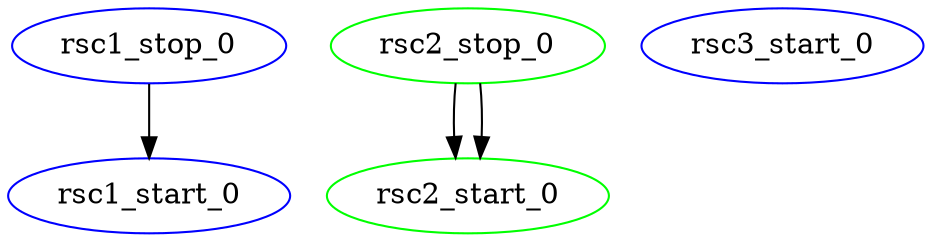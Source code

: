 digraph "g" {
	size = "30,30"
"rsc1_stop_0" [ color="blue" ]
"rsc1_start_0" [ color="blue" ]
"rsc2_stop_0" [ color="green" ]
"rsc2_start_0" [ color="green" ]
"rsc3_start_0" [ color="blue" ]
"rsc1_stop_0" -> "rsc1_start_0"
"rsc2_stop_0" -> "rsc2_start_0"
"rsc2_stop_0" -> "rsc2_start_0"
}
